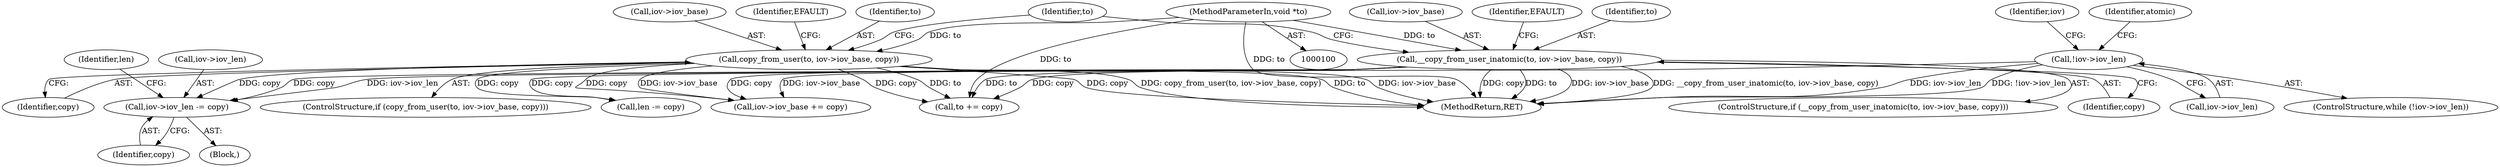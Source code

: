 digraph "1_linux_f0d1bec9d58d4c038d0ac958c9af82be6eb18045_0@API" {
"1000155" [label="(Call,iov->iov_len -= copy)"];
"1000135" [label="(Call,copy_from_user(to, iov->iov_base, copy))"];
"1000101" [label="(MethodParameterIn,void *to)"];
"1000123" [label="(Call,__copy_from_user_inatomic(to, iov->iov_base, copy))"];
"1000113" [label="(Call,!iov->iov_len)"];
"1000150" [label="(Call,iov->iov_base += copy)"];
"1000120" [label="(Identifier,atomic)"];
"1000137" [label="(Call,iov->iov_base)"];
"1000109" [label="(Identifier,len)"];
"1000124" [label="(Identifier,to)"];
"1000162" [label="(MethodReturn,RET)"];
"1000147" [label="(Call,len -= copy)"];
"1000156" [label="(Call,iov->iov_len)"];
"1000122" [label="(ControlStructure,if (__copy_from_user_inatomic(to, iov->iov_base, copy)))"];
"1000101" [label="(MethodParameterIn,void *to)"];
"1000118" [label="(Identifier,iov)"];
"1000112" [label="(ControlStructure,while (!iov->iov_len))"];
"1000125" [label="(Call,iov->iov_base)"];
"1000114" [label="(Call,iov->iov_len)"];
"1000159" [label="(Identifier,copy)"];
"1000143" [label="(Identifier,EFAULT)"];
"1000136" [label="(Identifier,to)"];
"1000131" [label="(Identifier,EFAULT)"];
"1000123" [label="(Call,__copy_from_user_inatomic(to, iov->iov_base, copy))"];
"1000155" [label="(Call,iov->iov_len -= copy)"];
"1000128" [label="(Identifier,copy)"];
"1000111" [label="(Block,)"];
"1000113" [label="(Call,!iov->iov_len)"];
"1000134" [label="(ControlStructure,if (copy_from_user(to, iov->iov_base, copy)))"];
"1000145" [label="(Identifier,to)"];
"1000140" [label="(Identifier,copy)"];
"1000135" [label="(Call,copy_from_user(to, iov->iov_base, copy))"];
"1000144" [label="(Call,to += copy)"];
"1000155" -> "1000111"  [label="AST: "];
"1000155" -> "1000159"  [label="CFG: "];
"1000156" -> "1000155"  [label="AST: "];
"1000159" -> "1000155"  [label="AST: "];
"1000109" -> "1000155"  [label="CFG: "];
"1000135" -> "1000155"  [label="DDG: copy"];
"1000123" -> "1000155"  [label="DDG: copy"];
"1000113" -> "1000155"  [label="DDG: iov->iov_len"];
"1000135" -> "1000134"  [label="AST: "];
"1000135" -> "1000140"  [label="CFG: "];
"1000136" -> "1000135"  [label="AST: "];
"1000137" -> "1000135"  [label="AST: "];
"1000140" -> "1000135"  [label="AST: "];
"1000143" -> "1000135"  [label="CFG: "];
"1000145" -> "1000135"  [label="CFG: "];
"1000135" -> "1000162"  [label="DDG: copy"];
"1000135" -> "1000162"  [label="DDG: copy_from_user(to, iov->iov_base, copy)"];
"1000135" -> "1000162"  [label="DDG: to"];
"1000135" -> "1000162"  [label="DDG: iov->iov_base"];
"1000101" -> "1000135"  [label="DDG: to"];
"1000135" -> "1000144"  [label="DDG: copy"];
"1000135" -> "1000144"  [label="DDG: to"];
"1000135" -> "1000147"  [label="DDG: copy"];
"1000135" -> "1000150"  [label="DDG: copy"];
"1000135" -> "1000150"  [label="DDG: iov->iov_base"];
"1000101" -> "1000100"  [label="AST: "];
"1000101" -> "1000162"  [label="DDG: to"];
"1000101" -> "1000123"  [label="DDG: to"];
"1000101" -> "1000144"  [label="DDG: to"];
"1000123" -> "1000122"  [label="AST: "];
"1000123" -> "1000128"  [label="CFG: "];
"1000124" -> "1000123"  [label="AST: "];
"1000125" -> "1000123"  [label="AST: "];
"1000128" -> "1000123"  [label="AST: "];
"1000131" -> "1000123"  [label="CFG: "];
"1000145" -> "1000123"  [label="CFG: "];
"1000123" -> "1000162"  [label="DDG: iov->iov_base"];
"1000123" -> "1000162"  [label="DDG: __copy_from_user_inatomic(to, iov->iov_base, copy)"];
"1000123" -> "1000162"  [label="DDG: copy"];
"1000123" -> "1000162"  [label="DDG: to"];
"1000123" -> "1000144"  [label="DDG: copy"];
"1000123" -> "1000144"  [label="DDG: to"];
"1000123" -> "1000147"  [label="DDG: copy"];
"1000123" -> "1000150"  [label="DDG: copy"];
"1000123" -> "1000150"  [label="DDG: iov->iov_base"];
"1000113" -> "1000112"  [label="AST: "];
"1000113" -> "1000114"  [label="CFG: "];
"1000114" -> "1000113"  [label="AST: "];
"1000118" -> "1000113"  [label="CFG: "];
"1000120" -> "1000113"  [label="CFG: "];
"1000113" -> "1000162"  [label="DDG: iov->iov_len"];
"1000113" -> "1000162"  [label="DDG: !iov->iov_len"];
}
